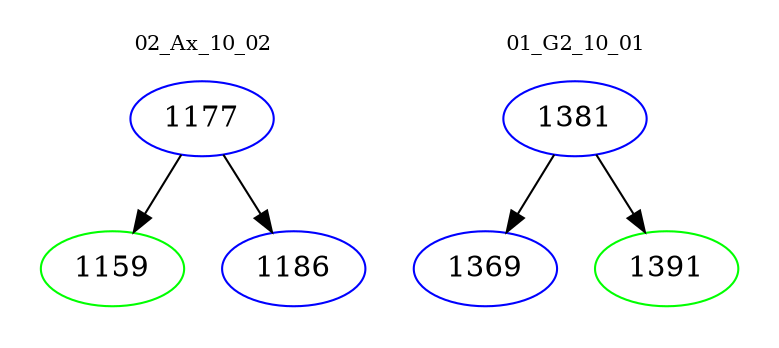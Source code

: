 digraph{
subgraph cluster_0 {
color = white
label = "02_Ax_10_02";
fontsize=10;
T0_1177 [label="1177", color="blue"]
T0_1177 -> T0_1159 [color="black"]
T0_1159 [label="1159", color="green"]
T0_1177 -> T0_1186 [color="black"]
T0_1186 [label="1186", color="blue"]
}
subgraph cluster_1 {
color = white
label = "01_G2_10_01";
fontsize=10;
T1_1381 [label="1381", color="blue"]
T1_1381 -> T1_1369 [color="black"]
T1_1369 [label="1369", color="blue"]
T1_1381 -> T1_1391 [color="black"]
T1_1391 [label="1391", color="green"]
}
}
